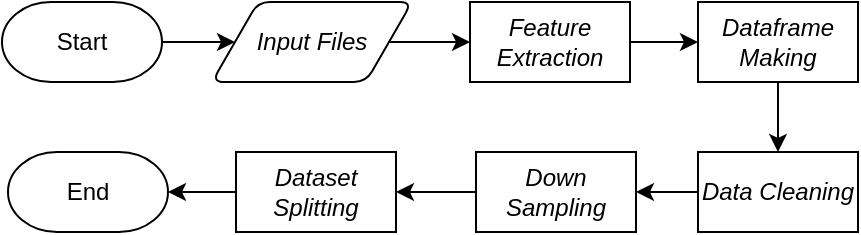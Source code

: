 <mxfile version="24.7.4">
  <diagram id="2GeiLMZWirYK3ZMhbMWs" name="Page-1">
    <mxGraphModel dx="1323" dy="743" grid="0" gridSize="10" guides="1" tooltips="1" connect="1" arrows="1" fold="1" page="1" pageScale="1" pageWidth="850" pageHeight="1100" math="0" shadow="0">
      <root>
        <mxCell id="0" />
        <mxCell id="1" parent="0" />
        <mxCell id="t7jrVKCqfwNunid1-D5p-4" value="" style="edgeStyle=orthogonalEdgeStyle;rounded=0;orthogonalLoop=1;jettySize=auto;html=1;" parent="1" source="t7jrVKCqfwNunid1-D5p-1" target="t7jrVKCqfwNunid1-D5p-2" edge="1">
          <mxGeometry relative="1" as="geometry" />
        </mxCell>
        <mxCell id="t7jrVKCqfwNunid1-D5p-1" value="Start" style="strokeWidth=1;html=1;shape=mxgraph.flowchart.terminator;whiteSpace=wrap;" parent="1" vertex="1">
          <mxGeometry x="94" y="97" width="80" height="40" as="geometry" />
        </mxCell>
        <mxCell id="t7jrVKCqfwNunid1-D5p-5" value="" style="edgeStyle=orthogonalEdgeStyle;rounded=0;orthogonalLoop=1;jettySize=auto;html=1;" parent="1" source="t7jrVKCqfwNunid1-D5p-2" target="t7jrVKCqfwNunid1-D5p-3" edge="1">
          <mxGeometry relative="1" as="geometry" />
        </mxCell>
        <mxCell id="t7jrVKCqfwNunid1-D5p-2" value="Input Files" style="shape=parallelogram;html=1;strokeWidth=1;perimeter=parallelogramPerimeter;whiteSpace=wrap;rounded=1;arcSize=12;size=0.23;fontStyle=2" parent="1" vertex="1">
          <mxGeometry x="199" y="97" width="100" height="40" as="geometry" />
        </mxCell>
        <mxCell id="t7jrVKCqfwNunid1-D5p-7" value="" style="edgeStyle=orthogonalEdgeStyle;rounded=0;orthogonalLoop=1;jettySize=auto;html=1;" parent="1" source="t7jrVKCqfwNunid1-D5p-3" target="t7jrVKCqfwNunid1-D5p-6" edge="1">
          <mxGeometry relative="1" as="geometry" />
        </mxCell>
        <mxCell id="t7jrVKCqfwNunid1-D5p-3" value="Feature Extraction" style="rounded=0;whiteSpace=wrap;html=1;fontStyle=2" parent="1" vertex="1">
          <mxGeometry x="328" y="97" width="80" height="40" as="geometry" />
        </mxCell>
        <mxCell id="t7jrVKCqfwNunid1-D5p-9" value="" style="edgeStyle=orthogonalEdgeStyle;rounded=0;orthogonalLoop=1;jettySize=auto;html=1;" parent="1" source="t7jrVKCqfwNunid1-D5p-6" target="t7jrVKCqfwNunid1-D5p-8" edge="1">
          <mxGeometry relative="1" as="geometry" />
        </mxCell>
        <mxCell id="t7jrVKCqfwNunid1-D5p-6" value="&lt;i&gt;Dataframe Making&lt;/i&gt;" style="rounded=0;whiteSpace=wrap;html=1;" parent="1" vertex="1">
          <mxGeometry x="442" y="97" width="80" height="40" as="geometry" />
        </mxCell>
        <mxCell id="t7jrVKCqfwNunid1-D5p-11" value="" style="edgeStyle=orthogonalEdgeStyle;rounded=0;orthogonalLoop=1;jettySize=auto;html=1;" parent="1" source="t7jrVKCqfwNunid1-D5p-8" target="t7jrVKCqfwNunid1-D5p-10" edge="1">
          <mxGeometry relative="1" as="geometry" />
        </mxCell>
        <mxCell id="t7jrVKCqfwNunid1-D5p-8" value="&lt;i&gt;Data Cleaning&lt;/i&gt;" style="rounded=0;whiteSpace=wrap;html=1;" parent="1" vertex="1">
          <mxGeometry x="442" y="172" width="80" height="40" as="geometry" />
        </mxCell>
        <mxCell id="t7jrVKCqfwNunid1-D5p-13" value="" style="edgeStyle=orthogonalEdgeStyle;rounded=0;orthogonalLoop=1;jettySize=auto;html=1;" parent="1" source="t7jrVKCqfwNunid1-D5p-10" target="t7jrVKCqfwNunid1-D5p-12" edge="1">
          <mxGeometry relative="1" as="geometry" />
        </mxCell>
        <mxCell id="t7jrVKCqfwNunid1-D5p-10" value="&lt;i&gt;Down Sampling&lt;/i&gt;" style="rounded=0;whiteSpace=wrap;html=1;" parent="1" vertex="1">
          <mxGeometry x="331" y="172" width="80" height="40" as="geometry" />
        </mxCell>
        <mxCell id="t7jrVKCqfwNunid1-D5p-15" value="" style="edgeStyle=orthogonalEdgeStyle;rounded=0;orthogonalLoop=1;jettySize=auto;html=1;" parent="1" source="t7jrVKCqfwNunid1-D5p-12" target="t7jrVKCqfwNunid1-D5p-14" edge="1">
          <mxGeometry relative="1" as="geometry" />
        </mxCell>
        <mxCell id="t7jrVKCqfwNunid1-D5p-12" value="&lt;i&gt;Dataset Splitting&lt;/i&gt;" style="rounded=0;whiteSpace=wrap;html=1;" parent="1" vertex="1">
          <mxGeometry x="211" y="172" width="80" height="40" as="geometry" />
        </mxCell>
        <mxCell id="t7jrVKCqfwNunid1-D5p-14" value="End" style="strokeWidth=1;html=1;shape=mxgraph.flowchart.terminator;whiteSpace=wrap;" parent="1" vertex="1">
          <mxGeometry x="97" y="172" width="80" height="40" as="geometry" />
        </mxCell>
      </root>
    </mxGraphModel>
  </diagram>
</mxfile>
